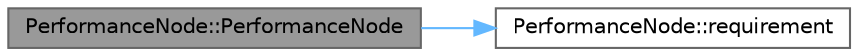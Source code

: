 digraph "PerformanceNode::PerformanceNode"
{
 // INTERACTIVE_SVG=YES
 // LATEX_PDF_SIZE
  bgcolor="transparent";
  edge [fontname=Helvetica,fontsize=10,labelfontname=Helvetica,labelfontsize=10];
  node [fontname=Helvetica,fontsize=10,shape=box,height=0.2,width=0.4];
  rankdir="LR";
  Node1 [id="Node000001",label="PerformanceNode::PerformanceNode",height=0.2,width=0.4,color="gray40", fillcolor="grey60", style="filled", fontcolor="black",tooltip=" "];
  Node1 -> Node2 [id="edge1_Node000001_Node000002",color="steelblue1",style="solid",tooltip=" "];
  Node2 [id="Node000002",label="PerformanceNode::requirement",height=0.2,width=0.4,color="grey40", fillcolor="white", style="filled",URL="$class_performance_node.html#a2e5038962b949f488fafed9300d2b1ab",tooltip=" "];
}
